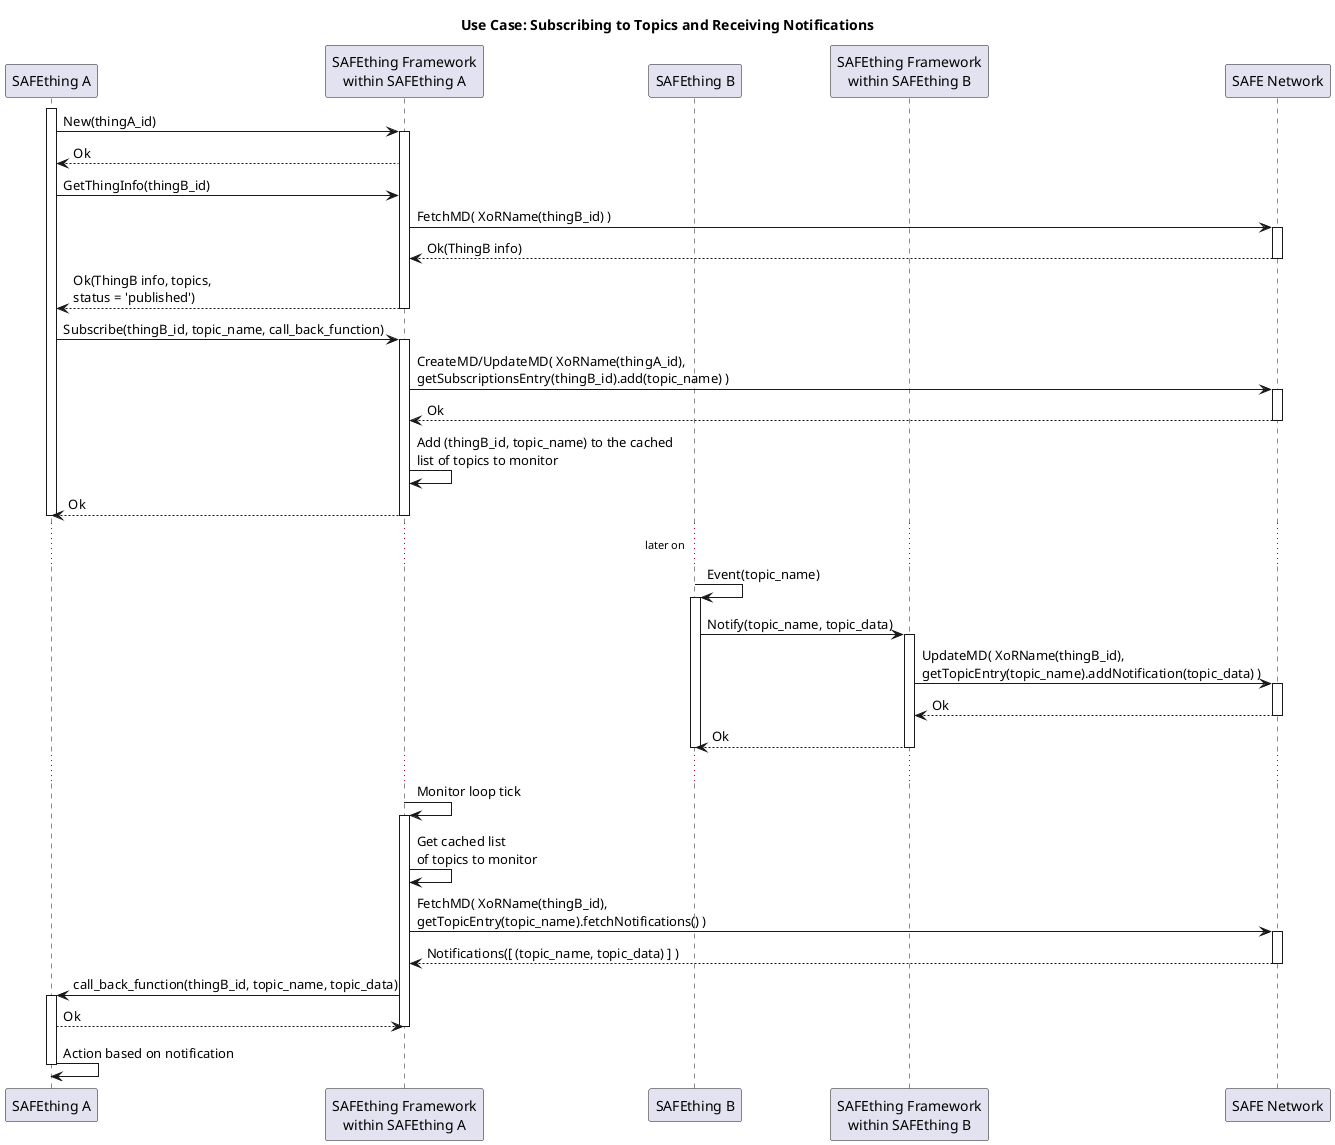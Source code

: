@startuml
title **Use Case: Subscribing to Topics and Receiving Notifications**

participant "SAFEthing A" as thingA
participant "SAFEthing Framework\nwithin SAFEthing A" as frameworkA
participant "SAFEthing B" as thingB
participant "SAFEthing Framework\nwithin SAFEthing B" as frameworkB
participant "SAFE Network" as safenet

activate thingA
thingA -> frameworkA: New(thingA_id)
activate frameworkA
thingA <-- frameworkA: Ok
thingA -> frameworkA: GetThingInfo(thingB_id)

frameworkA -> safenet: FetchMD( XoRName(thingB_id) )
activate safenet

frameworkA <-- safenet: Ok(ThingB info)
deactivate safenet

thingA <-- frameworkA: Ok(ThingB info, topics,\nstatus = 'published')
deactivate frameworkA

thingA -> frameworkA: Subscribe(thingB_id, topic_name, call_back_function)
activate frameworkA

frameworkA -> safenet: CreateMD/UpdateMD( XoRName(thingA_id),\ngetSubscriptionsEntry(thingB_id).add(topic_name) )
activate safenet

frameworkA <-- safenet: Ok
deactivate safenet

frameworkA -> frameworkA: Add (thingB_id, topic_name) to the cached\nlist of topics to monitor

thingA <-- frameworkA: Ok
deactivate frameworkA
deactivate thingA

...later on...
thingB -> thingB: Event(topic_name)
activate thingB

thingB -> frameworkB: Notify(topic_name, topic_data)
activate frameworkB

frameworkB -> safenet: UpdateMD( XoRName(thingB_id),\ngetTopicEntry(topic_name).addNotification(topic_data) )
activate safenet

frameworkB <-- safenet: Ok
deactivate safenet

thingB <-- frameworkB: Ok
deactivate frameworkB
deactivate thingB

...

frameworkA -> frameworkA: Monitor loop tick
activate frameworkA

frameworkA -> frameworkA: Get cached list\nof topics to monitor

frameworkA -> safenet: FetchMD( XoRName(thingB_id),\ngetTopicEntry(topic_name).fetchNotifications() )
activate safenet

frameworkA <-- safenet: Notifications([ (topic_name, topic_data) ] )
deactivate safenet

thingA <- frameworkA: call_back_function(thingB_id, topic_name, topic_data)
activate thingA

thingA --> frameworkA: Ok
deactivate frameworkA

thingA -> thingA: Action based on notification
deactivate thingA

@enduml
